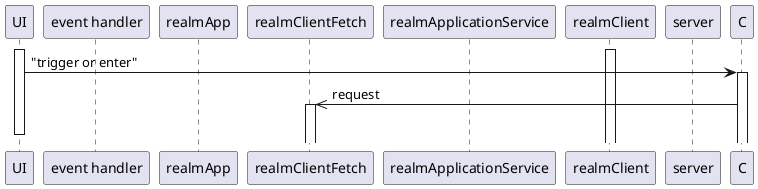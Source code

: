@startuml myseq
participant UI as B
participant "event handler" as eventHandler 
participant realmApp
participant realmClientFetch
participant realmApplicationService
participant realmClient
participant server

activate realmClient
activate B
B-> C: "trigger or enter"
activate C
C->>realmClientFetch:request
activate realmClientFetch
deactivate B

@enduml myseq